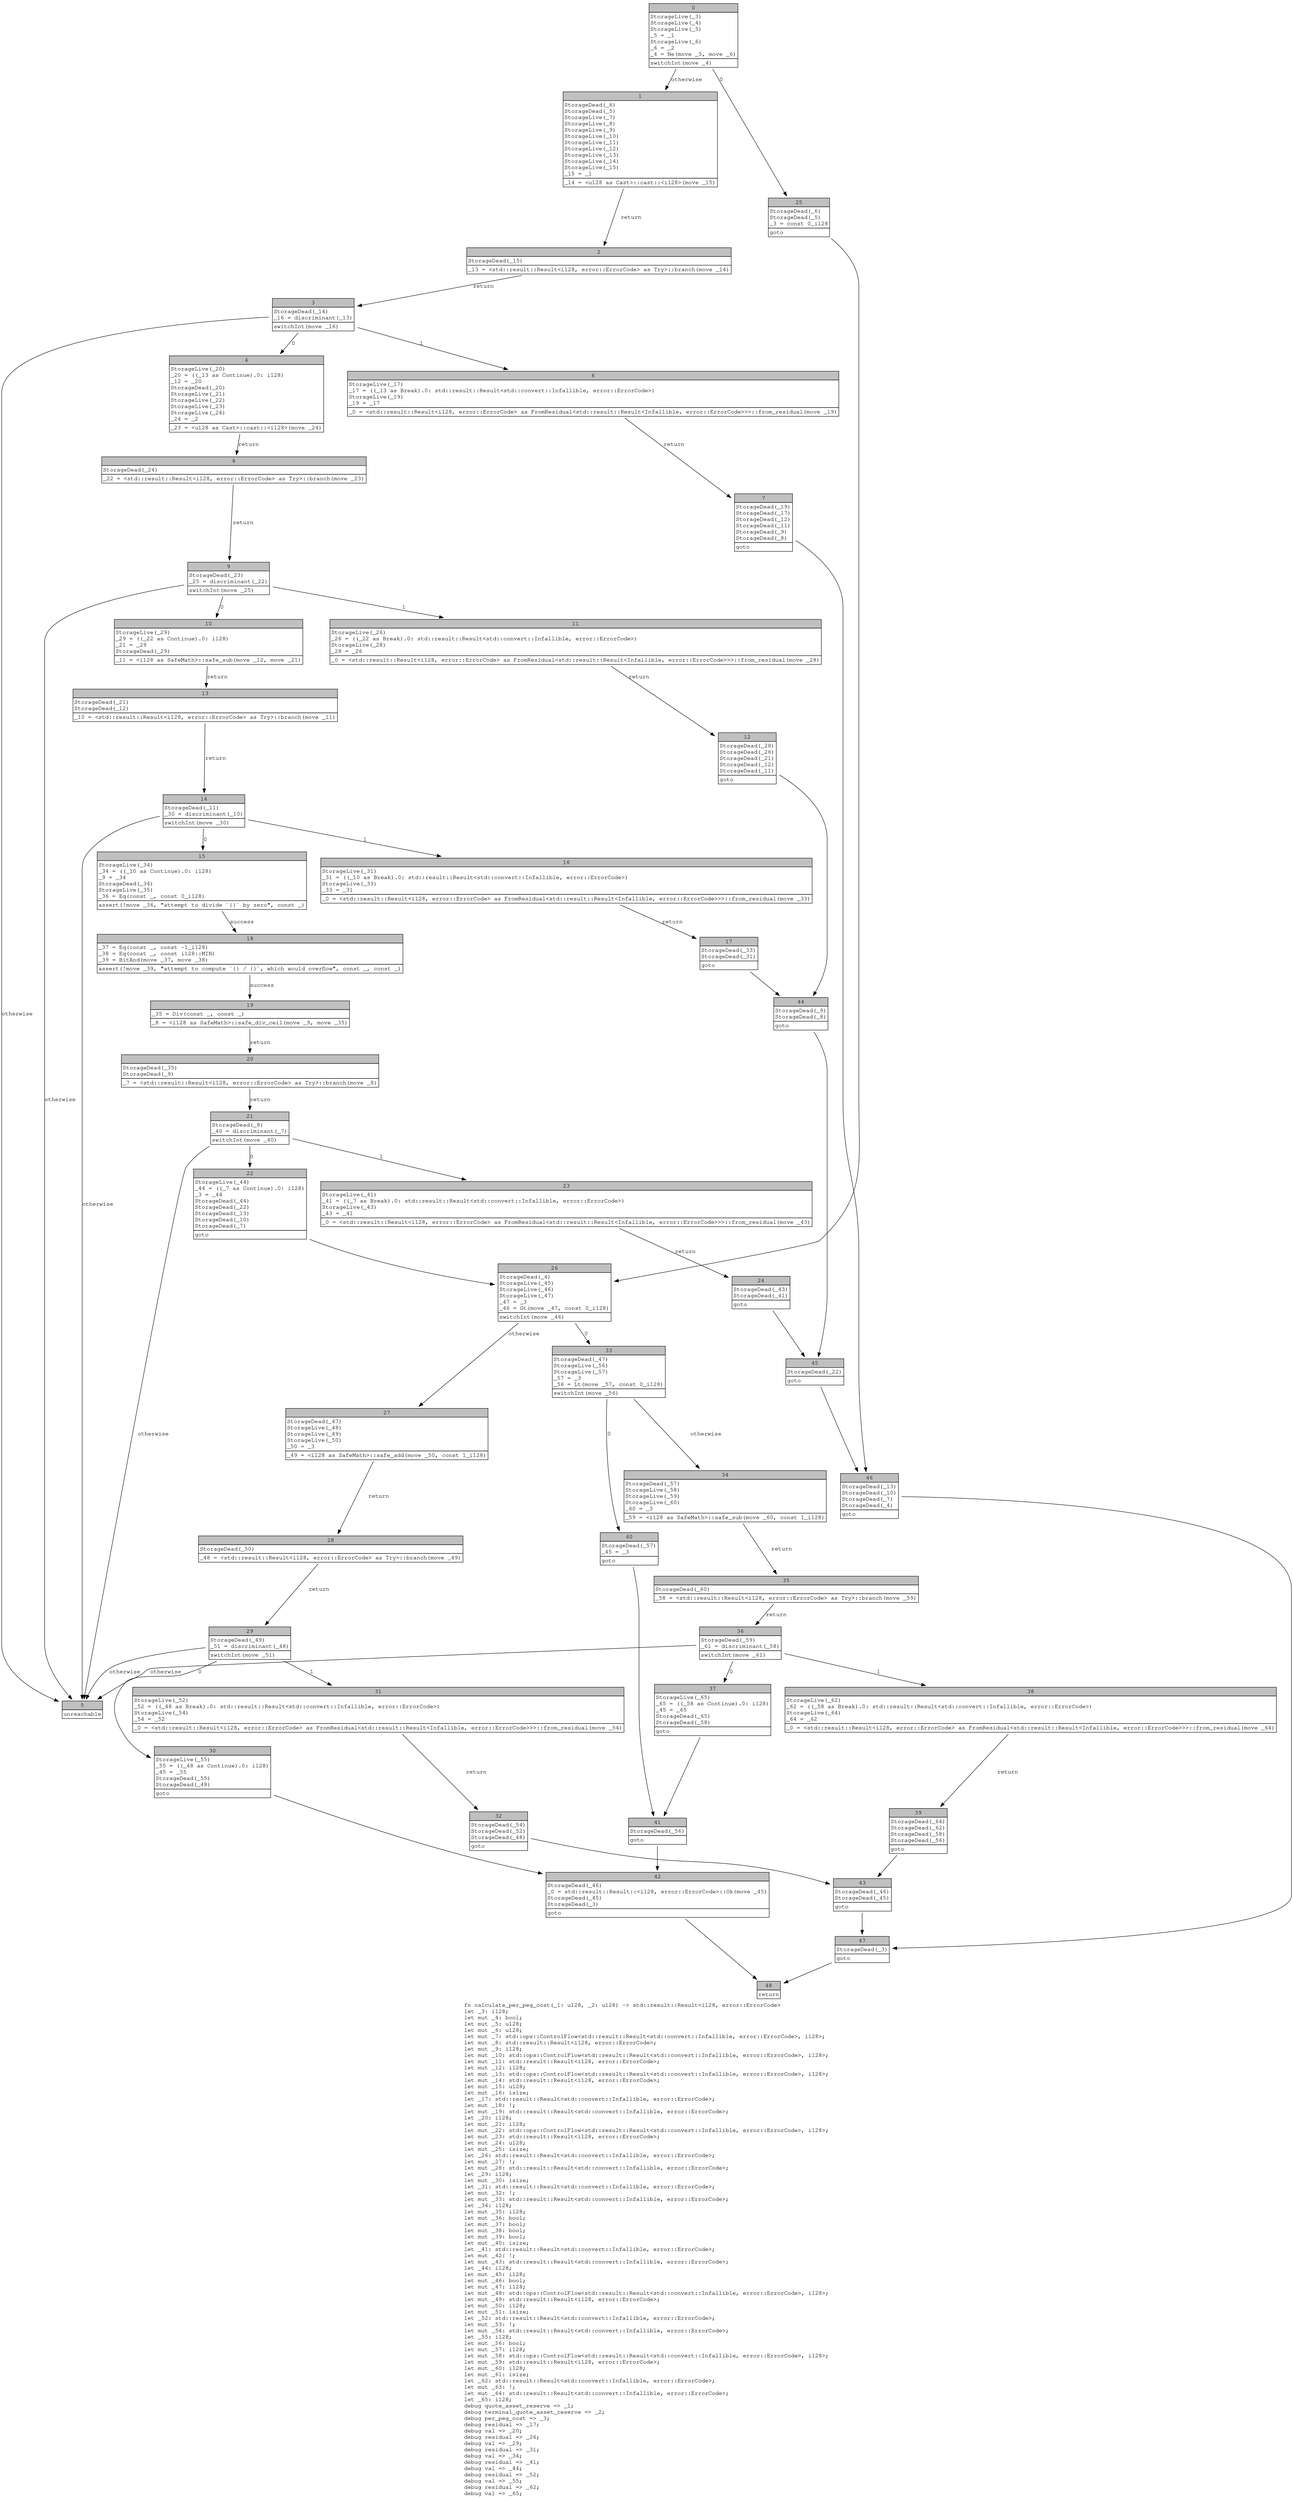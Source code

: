 digraph Mir_0_2712 {
    graph [fontname="Courier, monospace"];
    node [fontname="Courier, monospace"];
    edge [fontname="Courier, monospace"];
    label=<fn calculate_per_peg_cost(_1: u128, _2: u128) -&gt; std::result::Result&lt;i128, error::ErrorCode&gt;<br align="left"/>let _3: i128;<br align="left"/>let mut _4: bool;<br align="left"/>let mut _5: u128;<br align="left"/>let mut _6: u128;<br align="left"/>let mut _7: std::ops::ControlFlow&lt;std::result::Result&lt;std::convert::Infallible, error::ErrorCode&gt;, i128&gt;;<br align="left"/>let mut _8: std::result::Result&lt;i128, error::ErrorCode&gt;;<br align="left"/>let mut _9: i128;<br align="left"/>let mut _10: std::ops::ControlFlow&lt;std::result::Result&lt;std::convert::Infallible, error::ErrorCode&gt;, i128&gt;;<br align="left"/>let mut _11: std::result::Result&lt;i128, error::ErrorCode&gt;;<br align="left"/>let mut _12: i128;<br align="left"/>let mut _13: std::ops::ControlFlow&lt;std::result::Result&lt;std::convert::Infallible, error::ErrorCode&gt;, i128&gt;;<br align="left"/>let mut _14: std::result::Result&lt;i128, error::ErrorCode&gt;;<br align="left"/>let mut _15: u128;<br align="left"/>let mut _16: isize;<br align="left"/>let _17: std::result::Result&lt;std::convert::Infallible, error::ErrorCode&gt;;<br align="left"/>let mut _18: !;<br align="left"/>let mut _19: std::result::Result&lt;std::convert::Infallible, error::ErrorCode&gt;;<br align="left"/>let _20: i128;<br align="left"/>let mut _21: i128;<br align="left"/>let mut _22: std::ops::ControlFlow&lt;std::result::Result&lt;std::convert::Infallible, error::ErrorCode&gt;, i128&gt;;<br align="left"/>let mut _23: std::result::Result&lt;i128, error::ErrorCode&gt;;<br align="left"/>let mut _24: u128;<br align="left"/>let mut _25: isize;<br align="left"/>let _26: std::result::Result&lt;std::convert::Infallible, error::ErrorCode&gt;;<br align="left"/>let mut _27: !;<br align="left"/>let mut _28: std::result::Result&lt;std::convert::Infallible, error::ErrorCode&gt;;<br align="left"/>let _29: i128;<br align="left"/>let mut _30: isize;<br align="left"/>let _31: std::result::Result&lt;std::convert::Infallible, error::ErrorCode&gt;;<br align="left"/>let mut _32: !;<br align="left"/>let mut _33: std::result::Result&lt;std::convert::Infallible, error::ErrorCode&gt;;<br align="left"/>let _34: i128;<br align="left"/>let mut _35: i128;<br align="left"/>let mut _36: bool;<br align="left"/>let mut _37: bool;<br align="left"/>let mut _38: bool;<br align="left"/>let mut _39: bool;<br align="left"/>let mut _40: isize;<br align="left"/>let _41: std::result::Result&lt;std::convert::Infallible, error::ErrorCode&gt;;<br align="left"/>let mut _42: !;<br align="left"/>let mut _43: std::result::Result&lt;std::convert::Infallible, error::ErrorCode&gt;;<br align="left"/>let _44: i128;<br align="left"/>let mut _45: i128;<br align="left"/>let mut _46: bool;<br align="left"/>let mut _47: i128;<br align="left"/>let mut _48: std::ops::ControlFlow&lt;std::result::Result&lt;std::convert::Infallible, error::ErrorCode&gt;, i128&gt;;<br align="left"/>let mut _49: std::result::Result&lt;i128, error::ErrorCode&gt;;<br align="left"/>let mut _50: i128;<br align="left"/>let mut _51: isize;<br align="left"/>let _52: std::result::Result&lt;std::convert::Infallible, error::ErrorCode&gt;;<br align="left"/>let mut _53: !;<br align="left"/>let mut _54: std::result::Result&lt;std::convert::Infallible, error::ErrorCode&gt;;<br align="left"/>let _55: i128;<br align="left"/>let mut _56: bool;<br align="left"/>let mut _57: i128;<br align="left"/>let mut _58: std::ops::ControlFlow&lt;std::result::Result&lt;std::convert::Infallible, error::ErrorCode&gt;, i128&gt;;<br align="left"/>let mut _59: std::result::Result&lt;i128, error::ErrorCode&gt;;<br align="left"/>let mut _60: i128;<br align="left"/>let mut _61: isize;<br align="left"/>let _62: std::result::Result&lt;std::convert::Infallible, error::ErrorCode&gt;;<br align="left"/>let mut _63: !;<br align="left"/>let mut _64: std::result::Result&lt;std::convert::Infallible, error::ErrorCode&gt;;<br align="left"/>let _65: i128;<br align="left"/>debug quote_asset_reserve =&gt; _1;<br align="left"/>debug terminal_quote_asset_reserve =&gt; _2;<br align="left"/>debug per_peg_cost =&gt; _3;<br align="left"/>debug residual =&gt; _17;<br align="left"/>debug val =&gt; _20;<br align="left"/>debug residual =&gt; _26;<br align="left"/>debug val =&gt; _29;<br align="left"/>debug residual =&gt; _31;<br align="left"/>debug val =&gt; _34;<br align="left"/>debug residual =&gt; _41;<br align="left"/>debug val =&gt; _44;<br align="left"/>debug residual =&gt; _52;<br align="left"/>debug val =&gt; _55;<br align="left"/>debug residual =&gt; _62;<br align="left"/>debug val =&gt; _65;<br align="left"/>>;
    bb0__0_2712 [shape="none", label=<<table border="0" cellborder="1" cellspacing="0"><tr><td bgcolor="gray" align="center" colspan="1">0</td></tr><tr><td align="left" balign="left">StorageLive(_3)<br/>StorageLive(_4)<br/>StorageLive(_5)<br/>_5 = _1<br/>StorageLive(_6)<br/>_6 = _2<br/>_4 = Ne(move _5, move _6)<br/></td></tr><tr><td align="left">switchInt(move _4)</td></tr></table>>];
    bb1__0_2712 [shape="none", label=<<table border="0" cellborder="1" cellspacing="0"><tr><td bgcolor="gray" align="center" colspan="1">1</td></tr><tr><td align="left" balign="left">StorageDead(_6)<br/>StorageDead(_5)<br/>StorageLive(_7)<br/>StorageLive(_8)<br/>StorageLive(_9)<br/>StorageLive(_10)<br/>StorageLive(_11)<br/>StorageLive(_12)<br/>StorageLive(_13)<br/>StorageLive(_14)<br/>StorageLive(_15)<br/>_15 = _1<br/></td></tr><tr><td align="left">_14 = &lt;u128 as Cast&gt;::cast::&lt;i128&gt;(move _15)</td></tr></table>>];
    bb2__0_2712 [shape="none", label=<<table border="0" cellborder="1" cellspacing="0"><tr><td bgcolor="gray" align="center" colspan="1">2</td></tr><tr><td align="left" balign="left">StorageDead(_15)<br/></td></tr><tr><td align="left">_13 = &lt;std::result::Result&lt;i128, error::ErrorCode&gt; as Try&gt;::branch(move _14)</td></tr></table>>];
    bb3__0_2712 [shape="none", label=<<table border="0" cellborder="1" cellspacing="0"><tr><td bgcolor="gray" align="center" colspan="1">3</td></tr><tr><td align="left" balign="left">StorageDead(_14)<br/>_16 = discriminant(_13)<br/></td></tr><tr><td align="left">switchInt(move _16)</td></tr></table>>];
    bb4__0_2712 [shape="none", label=<<table border="0" cellborder="1" cellspacing="0"><tr><td bgcolor="gray" align="center" colspan="1">4</td></tr><tr><td align="left" balign="left">StorageLive(_20)<br/>_20 = ((_13 as Continue).0: i128)<br/>_12 = _20<br/>StorageDead(_20)<br/>StorageLive(_21)<br/>StorageLive(_22)<br/>StorageLive(_23)<br/>StorageLive(_24)<br/>_24 = _2<br/></td></tr><tr><td align="left">_23 = &lt;u128 as Cast&gt;::cast::&lt;i128&gt;(move _24)</td></tr></table>>];
    bb5__0_2712 [shape="none", label=<<table border="0" cellborder="1" cellspacing="0"><tr><td bgcolor="gray" align="center" colspan="1">5</td></tr><tr><td align="left">unreachable</td></tr></table>>];
    bb6__0_2712 [shape="none", label=<<table border="0" cellborder="1" cellspacing="0"><tr><td bgcolor="gray" align="center" colspan="1">6</td></tr><tr><td align="left" balign="left">StorageLive(_17)<br/>_17 = ((_13 as Break).0: std::result::Result&lt;std::convert::Infallible, error::ErrorCode&gt;)<br/>StorageLive(_19)<br/>_19 = _17<br/></td></tr><tr><td align="left">_0 = &lt;std::result::Result&lt;i128, error::ErrorCode&gt; as FromResidual&lt;std::result::Result&lt;Infallible, error::ErrorCode&gt;&gt;&gt;::from_residual(move _19)</td></tr></table>>];
    bb7__0_2712 [shape="none", label=<<table border="0" cellborder="1" cellspacing="0"><tr><td bgcolor="gray" align="center" colspan="1">7</td></tr><tr><td align="left" balign="left">StorageDead(_19)<br/>StorageDead(_17)<br/>StorageDead(_12)<br/>StorageDead(_11)<br/>StorageDead(_9)<br/>StorageDead(_8)<br/></td></tr><tr><td align="left">goto</td></tr></table>>];
    bb8__0_2712 [shape="none", label=<<table border="0" cellborder="1" cellspacing="0"><tr><td bgcolor="gray" align="center" colspan="1">8</td></tr><tr><td align="left" balign="left">StorageDead(_24)<br/></td></tr><tr><td align="left">_22 = &lt;std::result::Result&lt;i128, error::ErrorCode&gt; as Try&gt;::branch(move _23)</td></tr></table>>];
    bb9__0_2712 [shape="none", label=<<table border="0" cellborder="1" cellspacing="0"><tr><td bgcolor="gray" align="center" colspan="1">9</td></tr><tr><td align="left" balign="left">StorageDead(_23)<br/>_25 = discriminant(_22)<br/></td></tr><tr><td align="left">switchInt(move _25)</td></tr></table>>];
    bb10__0_2712 [shape="none", label=<<table border="0" cellborder="1" cellspacing="0"><tr><td bgcolor="gray" align="center" colspan="1">10</td></tr><tr><td align="left" balign="left">StorageLive(_29)<br/>_29 = ((_22 as Continue).0: i128)<br/>_21 = _29<br/>StorageDead(_29)<br/></td></tr><tr><td align="left">_11 = &lt;i128 as SafeMath&gt;::safe_sub(move _12, move _21)</td></tr></table>>];
    bb11__0_2712 [shape="none", label=<<table border="0" cellborder="1" cellspacing="0"><tr><td bgcolor="gray" align="center" colspan="1">11</td></tr><tr><td align="left" balign="left">StorageLive(_26)<br/>_26 = ((_22 as Break).0: std::result::Result&lt;std::convert::Infallible, error::ErrorCode&gt;)<br/>StorageLive(_28)<br/>_28 = _26<br/></td></tr><tr><td align="left">_0 = &lt;std::result::Result&lt;i128, error::ErrorCode&gt; as FromResidual&lt;std::result::Result&lt;Infallible, error::ErrorCode&gt;&gt;&gt;::from_residual(move _28)</td></tr></table>>];
    bb12__0_2712 [shape="none", label=<<table border="0" cellborder="1" cellspacing="0"><tr><td bgcolor="gray" align="center" colspan="1">12</td></tr><tr><td align="left" balign="left">StorageDead(_28)<br/>StorageDead(_26)<br/>StorageDead(_21)<br/>StorageDead(_12)<br/>StorageDead(_11)<br/></td></tr><tr><td align="left">goto</td></tr></table>>];
    bb13__0_2712 [shape="none", label=<<table border="0" cellborder="1" cellspacing="0"><tr><td bgcolor="gray" align="center" colspan="1">13</td></tr><tr><td align="left" balign="left">StorageDead(_21)<br/>StorageDead(_12)<br/></td></tr><tr><td align="left">_10 = &lt;std::result::Result&lt;i128, error::ErrorCode&gt; as Try&gt;::branch(move _11)</td></tr></table>>];
    bb14__0_2712 [shape="none", label=<<table border="0" cellborder="1" cellspacing="0"><tr><td bgcolor="gray" align="center" colspan="1">14</td></tr><tr><td align="left" balign="left">StorageDead(_11)<br/>_30 = discriminant(_10)<br/></td></tr><tr><td align="left">switchInt(move _30)</td></tr></table>>];
    bb15__0_2712 [shape="none", label=<<table border="0" cellborder="1" cellspacing="0"><tr><td bgcolor="gray" align="center" colspan="1">15</td></tr><tr><td align="left" balign="left">StorageLive(_34)<br/>_34 = ((_10 as Continue).0: i128)<br/>_9 = _34<br/>StorageDead(_34)<br/>StorageLive(_35)<br/>_36 = Eq(const _, const 0_i128)<br/></td></tr><tr><td align="left">assert(!move _36, &quot;attempt to divide `{}` by zero&quot;, const _)</td></tr></table>>];
    bb16__0_2712 [shape="none", label=<<table border="0" cellborder="1" cellspacing="0"><tr><td bgcolor="gray" align="center" colspan="1">16</td></tr><tr><td align="left" balign="left">StorageLive(_31)<br/>_31 = ((_10 as Break).0: std::result::Result&lt;std::convert::Infallible, error::ErrorCode&gt;)<br/>StorageLive(_33)<br/>_33 = _31<br/></td></tr><tr><td align="left">_0 = &lt;std::result::Result&lt;i128, error::ErrorCode&gt; as FromResidual&lt;std::result::Result&lt;Infallible, error::ErrorCode&gt;&gt;&gt;::from_residual(move _33)</td></tr></table>>];
    bb17__0_2712 [shape="none", label=<<table border="0" cellborder="1" cellspacing="0"><tr><td bgcolor="gray" align="center" colspan="1">17</td></tr><tr><td align="left" balign="left">StorageDead(_33)<br/>StorageDead(_31)<br/></td></tr><tr><td align="left">goto</td></tr></table>>];
    bb18__0_2712 [shape="none", label=<<table border="0" cellborder="1" cellspacing="0"><tr><td bgcolor="gray" align="center" colspan="1">18</td></tr><tr><td align="left" balign="left">_37 = Eq(const _, const -1_i128)<br/>_38 = Eq(const _, const i128::MIN)<br/>_39 = BitAnd(move _37, move _38)<br/></td></tr><tr><td align="left">assert(!move _39, &quot;attempt to compute `{} / {}`, which would overflow&quot;, const _, const _)</td></tr></table>>];
    bb19__0_2712 [shape="none", label=<<table border="0" cellborder="1" cellspacing="0"><tr><td bgcolor="gray" align="center" colspan="1">19</td></tr><tr><td align="left" balign="left">_35 = Div(const _, const _)<br/></td></tr><tr><td align="left">_8 = &lt;i128 as SafeMath&gt;::safe_div_ceil(move _9, move _35)</td></tr></table>>];
    bb20__0_2712 [shape="none", label=<<table border="0" cellborder="1" cellspacing="0"><tr><td bgcolor="gray" align="center" colspan="1">20</td></tr><tr><td align="left" balign="left">StorageDead(_35)<br/>StorageDead(_9)<br/></td></tr><tr><td align="left">_7 = &lt;std::result::Result&lt;i128, error::ErrorCode&gt; as Try&gt;::branch(move _8)</td></tr></table>>];
    bb21__0_2712 [shape="none", label=<<table border="0" cellborder="1" cellspacing="0"><tr><td bgcolor="gray" align="center" colspan="1">21</td></tr><tr><td align="left" balign="left">StorageDead(_8)<br/>_40 = discriminant(_7)<br/></td></tr><tr><td align="left">switchInt(move _40)</td></tr></table>>];
    bb22__0_2712 [shape="none", label=<<table border="0" cellborder="1" cellspacing="0"><tr><td bgcolor="gray" align="center" colspan="1">22</td></tr><tr><td align="left" balign="left">StorageLive(_44)<br/>_44 = ((_7 as Continue).0: i128)<br/>_3 = _44<br/>StorageDead(_44)<br/>StorageDead(_22)<br/>StorageDead(_13)<br/>StorageDead(_10)<br/>StorageDead(_7)<br/></td></tr><tr><td align="left">goto</td></tr></table>>];
    bb23__0_2712 [shape="none", label=<<table border="0" cellborder="1" cellspacing="0"><tr><td bgcolor="gray" align="center" colspan="1">23</td></tr><tr><td align="left" balign="left">StorageLive(_41)<br/>_41 = ((_7 as Break).0: std::result::Result&lt;std::convert::Infallible, error::ErrorCode&gt;)<br/>StorageLive(_43)<br/>_43 = _41<br/></td></tr><tr><td align="left">_0 = &lt;std::result::Result&lt;i128, error::ErrorCode&gt; as FromResidual&lt;std::result::Result&lt;Infallible, error::ErrorCode&gt;&gt;&gt;::from_residual(move _43)</td></tr></table>>];
    bb24__0_2712 [shape="none", label=<<table border="0" cellborder="1" cellspacing="0"><tr><td bgcolor="gray" align="center" colspan="1">24</td></tr><tr><td align="left" balign="left">StorageDead(_43)<br/>StorageDead(_41)<br/></td></tr><tr><td align="left">goto</td></tr></table>>];
    bb25__0_2712 [shape="none", label=<<table border="0" cellborder="1" cellspacing="0"><tr><td bgcolor="gray" align="center" colspan="1">25</td></tr><tr><td align="left" balign="left">StorageDead(_6)<br/>StorageDead(_5)<br/>_3 = const 0_i128<br/></td></tr><tr><td align="left">goto</td></tr></table>>];
    bb26__0_2712 [shape="none", label=<<table border="0" cellborder="1" cellspacing="0"><tr><td bgcolor="gray" align="center" colspan="1">26</td></tr><tr><td align="left" balign="left">StorageDead(_4)<br/>StorageLive(_45)<br/>StorageLive(_46)<br/>StorageLive(_47)<br/>_47 = _3<br/>_46 = Gt(move _47, const 0_i128)<br/></td></tr><tr><td align="left">switchInt(move _46)</td></tr></table>>];
    bb27__0_2712 [shape="none", label=<<table border="0" cellborder="1" cellspacing="0"><tr><td bgcolor="gray" align="center" colspan="1">27</td></tr><tr><td align="left" balign="left">StorageDead(_47)<br/>StorageLive(_48)<br/>StorageLive(_49)<br/>StorageLive(_50)<br/>_50 = _3<br/></td></tr><tr><td align="left">_49 = &lt;i128 as SafeMath&gt;::safe_add(move _50, const 1_i128)</td></tr></table>>];
    bb28__0_2712 [shape="none", label=<<table border="0" cellborder="1" cellspacing="0"><tr><td bgcolor="gray" align="center" colspan="1">28</td></tr><tr><td align="left" balign="left">StorageDead(_50)<br/></td></tr><tr><td align="left">_48 = &lt;std::result::Result&lt;i128, error::ErrorCode&gt; as Try&gt;::branch(move _49)</td></tr></table>>];
    bb29__0_2712 [shape="none", label=<<table border="0" cellborder="1" cellspacing="0"><tr><td bgcolor="gray" align="center" colspan="1">29</td></tr><tr><td align="left" balign="left">StorageDead(_49)<br/>_51 = discriminant(_48)<br/></td></tr><tr><td align="left">switchInt(move _51)</td></tr></table>>];
    bb30__0_2712 [shape="none", label=<<table border="0" cellborder="1" cellspacing="0"><tr><td bgcolor="gray" align="center" colspan="1">30</td></tr><tr><td align="left" balign="left">StorageLive(_55)<br/>_55 = ((_48 as Continue).0: i128)<br/>_45 = _55<br/>StorageDead(_55)<br/>StorageDead(_48)<br/></td></tr><tr><td align="left">goto</td></tr></table>>];
    bb31__0_2712 [shape="none", label=<<table border="0" cellborder="1" cellspacing="0"><tr><td bgcolor="gray" align="center" colspan="1">31</td></tr><tr><td align="left" balign="left">StorageLive(_52)<br/>_52 = ((_48 as Break).0: std::result::Result&lt;std::convert::Infallible, error::ErrorCode&gt;)<br/>StorageLive(_54)<br/>_54 = _52<br/></td></tr><tr><td align="left">_0 = &lt;std::result::Result&lt;i128, error::ErrorCode&gt; as FromResidual&lt;std::result::Result&lt;Infallible, error::ErrorCode&gt;&gt;&gt;::from_residual(move _54)</td></tr></table>>];
    bb32__0_2712 [shape="none", label=<<table border="0" cellborder="1" cellspacing="0"><tr><td bgcolor="gray" align="center" colspan="1">32</td></tr><tr><td align="left" balign="left">StorageDead(_54)<br/>StorageDead(_52)<br/>StorageDead(_48)<br/></td></tr><tr><td align="left">goto</td></tr></table>>];
    bb33__0_2712 [shape="none", label=<<table border="0" cellborder="1" cellspacing="0"><tr><td bgcolor="gray" align="center" colspan="1">33</td></tr><tr><td align="left" balign="left">StorageDead(_47)<br/>StorageLive(_56)<br/>StorageLive(_57)<br/>_57 = _3<br/>_56 = Lt(move _57, const 0_i128)<br/></td></tr><tr><td align="left">switchInt(move _56)</td></tr></table>>];
    bb34__0_2712 [shape="none", label=<<table border="0" cellborder="1" cellspacing="0"><tr><td bgcolor="gray" align="center" colspan="1">34</td></tr><tr><td align="left" balign="left">StorageDead(_57)<br/>StorageLive(_58)<br/>StorageLive(_59)<br/>StorageLive(_60)<br/>_60 = _3<br/></td></tr><tr><td align="left">_59 = &lt;i128 as SafeMath&gt;::safe_sub(move _60, const 1_i128)</td></tr></table>>];
    bb35__0_2712 [shape="none", label=<<table border="0" cellborder="1" cellspacing="0"><tr><td bgcolor="gray" align="center" colspan="1">35</td></tr><tr><td align="left" balign="left">StorageDead(_60)<br/></td></tr><tr><td align="left">_58 = &lt;std::result::Result&lt;i128, error::ErrorCode&gt; as Try&gt;::branch(move _59)</td></tr></table>>];
    bb36__0_2712 [shape="none", label=<<table border="0" cellborder="1" cellspacing="0"><tr><td bgcolor="gray" align="center" colspan="1">36</td></tr><tr><td align="left" balign="left">StorageDead(_59)<br/>_61 = discriminant(_58)<br/></td></tr><tr><td align="left">switchInt(move _61)</td></tr></table>>];
    bb37__0_2712 [shape="none", label=<<table border="0" cellborder="1" cellspacing="0"><tr><td bgcolor="gray" align="center" colspan="1">37</td></tr><tr><td align="left" balign="left">StorageLive(_65)<br/>_65 = ((_58 as Continue).0: i128)<br/>_45 = _65<br/>StorageDead(_65)<br/>StorageDead(_58)<br/></td></tr><tr><td align="left">goto</td></tr></table>>];
    bb38__0_2712 [shape="none", label=<<table border="0" cellborder="1" cellspacing="0"><tr><td bgcolor="gray" align="center" colspan="1">38</td></tr><tr><td align="left" balign="left">StorageLive(_62)<br/>_62 = ((_58 as Break).0: std::result::Result&lt;std::convert::Infallible, error::ErrorCode&gt;)<br/>StorageLive(_64)<br/>_64 = _62<br/></td></tr><tr><td align="left">_0 = &lt;std::result::Result&lt;i128, error::ErrorCode&gt; as FromResidual&lt;std::result::Result&lt;Infallible, error::ErrorCode&gt;&gt;&gt;::from_residual(move _64)</td></tr></table>>];
    bb39__0_2712 [shape="none", label=<<table border="0" cellborder="1" cellspacing="0"><tr><td bgcolor="gray" align="center" colspan="1">39</td></tr><tr><td align="left" balign="left">StorageDead(_64)<br/>StorageDead(_62)<br/>StorageDead(_58)<br/>StorageDead(_56)<br/></td></tr><tr><td align="left">goto</td></tr></table>>];
    bb40__0_2712 [shape="none", label=<<table border="0" cellborder="1" cellspacing="0"><tr><td bgcolor="gray" align="center" colspan="1">40</td></tr><tr><td align="left" balign="left">StorageDead(_57)<br/>_45 = _3<br/></td></tr><tr><td align="left">goto</td></tr></table>>];
    bb41__0_2712 [shape="none", label=<<table border="0" cellborder="1" cellspacing="0"><tr><td bgcolor="gray" align="center" colspan="1">41</td></tr><tr><td align="left" balign="left">StorageDead(_56)<br/></td></tr><tr><td align="left">goto</td></tr></table>>];
    bb42__0_2712 [shape="none", label=<<table border="0" cellborder="1" cellspacing="0"><tr><td bgcolor="gray" align="center" colspan="1">42</td></tr><tr><td align="left" balign="left">StorageDead(_46)<br/>_0 = std::result::Result::&lt;i128, error::ErrorCode&gt;::Ok(move _45)<br/>StorageDead(_45)<br/>StorageDead(_3)<br/></td></tr><tr><td align="left">goto</td></tr></table>>];
    bb43__0_2712 [shape="none", label=<<table border="0" cellborder="1" cellspacing="0"><tr><td bgcolor="gray" align="center" colspan="1">43</td></tr><tr><td align="left" balign="left">StorageDead(_46)<br/>StorageDead(_45)<br/></td></tr><tr><td align="left">goto</td></tr></table>>];
    bb44__0_2712 [shape="none", label=<<table border="0" cellborder="1" cellspacing="0"><tr><td bgcolor="gray" align="center" colspan="1">44</td></tr><tr><td align="left" balign="left">StorageDead(_9)<br/>StorageDead(_8)<br/></td></tr><tr><td align="left">goto</td></tr></table>>];
    bb45__0_2712 [shape="none", label=<<table border="0" cellborder="1" cellspacing="0"><tr><td bgcolor="gray" align="center" colspan="1">45</td></tr><tr><td align="left" balign="left">StorageDead(_22)<br/></td></tr><tr><td align="left">goto</td></tr></table>>];
    bb46__0_2712 [shape="none", label=<<table border="0" cellborder="1" cellspacing="0"><tr><td bgcolor="gray" align="center" colspan="1">46</td></tr><tr><td align="left" balign="left">StorageDead(_13)<br/>StorageDead(_10)<br/>StorageDead(_7)<br/>StorageDead(_4)<br/></td></tr><tr><td align="left">goto</td></tr></table>>];
    bb47__0_2712 [shape="none", label=<<table border="0" cellborder="1" cellspacing="0"><tr><td bgcolor="gray" align="center" colspan="1">47</td></tr><tr><td align="left" balign="left">StorageDead(_3)<br/></td></tr><tr><td align="left">goto</td></tr></table>>];
    bb48__0_2712 [shape="none", label=<<table border="0" cellborder="1" cellspacing="0"><tr><td bgcolor="gray" align="center" colspan="1">48</td></tr><tr><td align="left">return</td></tr></table>>];
    bb0__0_2712 -> bb25__0_2712 [label="0"];
    bb0__0_2712 -> bb1__0_2712 [label="otherwise"];
    bb1__0_2712 -> bb2__0_2712 [label="return"];
    bb2__0_2712 -> bb3__0_2712 [label="return"];
    bb3__0_2712 -> bb4__0_2712 [label="0"];
    bb3__0_2712 -> bb6__0_2712 [label="1"];
    bb3__0_2712 -> bb5__0_2712 [label="otherwise"];
    bb4__0_2712 -> bb8__0_2712 [label="return"];
    bb6__0_2712 -> bb7__0_2712 [label="return"];
    bb7__0_2712 -> bb46__0_2712 [label=""];
    bb8__0_2712 -> bb9__0_2712 [label="return"];
    bb9__0_2712 -> bb10__0_2712 [label="0"];
    bb9__0_2712 -> bb11__0_2712 [label="1"];
    bb9__0_2712 -> bb5__0_2712 [label="otherwise"];
    bb10__0_2712 -> bb13__0_2712 [label="return"];
    bb11__0_2712 -> bb12__0_2712 [label="return"];
    bb12__0_2712 -> bb44__0_2712 [label=""];
    bb13__0_2712 -> bb14__0_2712 [label="return"];
    bb14__0_2712 -> bb15__0_2712 [label="0"];
    bb14__0_2712 -> bb16__0_2712 [label="1"];
    bb14__0_2712 -> bb5__0_2712 [label="otherwise"];
    bb15__0_2712 -> bb18__0_2712 [label="success"];
    bb16__0_2712 -> bb17__0_2712 [label="return"];
    bb17__0_2712 -> bb44__0_2712 [label=""];
    bb18__0_2712 -> bb19__0_2712 [label="success"];
    bb19__0_2712 -> bb20__0_2712 [label="return"];
    bb20__0_2712 -> bb21__0_2712 [label="return"];
    bb21__0_2712 -> bb22__0_2712 [label="0"];
    bb21__0_2712 -> bb23__0_2712 [label="1"];
    bb21__0_2712 -> bb5__0_2712 [label="otherwise"];
    bb22__0_2712 -> bb26__0_2712 [label=""];
    bb23__0_2712 -> bb24__0_2712 [label="return"];
    bb24__0_2712 -> bb45__0_2712 [label=""];
    bb25__0_2712 -> bb26__0_2712 [label=""];
    bb26__0_2712 -> bb33__0_2712 [label="0"];
    bb26__0_2712 -> bb27__0_2712 [label="otherwise"];
    bb27__0_2712 -> bb28__0_2712 [label="return"];
    bb28__0_2712 -> bb29__0_2712 [label="return"];
    bb29__0_2712 -> bb30__0_2712 [label="0"];
    bb29__0_2712 -> bb31__0_2712 [label="1"];
    bb29__0_2712 -> bb5__0_2712 [label="otherwise"];
    bb30__0_2712 -> bb42__0_2712 [label=""];
    bb31__0_2712 -> bb32__0_2712 [label="return"];
    bb32__0_2712 -> bb43__0_2712 [label=""];
    bb33__0_2712 -> bb40__0_2712 [label="0"];
    bb33__0_2712 -> bb34__0_2712 [label="otherwise"];
    bb34__0_2712 -> bb35__0_2712 [label="return"];
    bb35__0_2712 -> bb36__0_2712 [label="return"];
    bb36__0_2712 -> bb37__0_2712 [label="0"];
    bb36__0_2712 -> bb38__0_2712 [label="1"];
    bb36__0_2712 -> bb5__0_2712 [label="otherwise"];
    bb37__0_2712 -> bb41__0_2712 [label=""];
    bb38__0_2712 -> bb39__0_2712 [label="return"];
    bb39__0_2712 -> bb43__0_2712 [label=""];
    bb40__0_2712 -> bb41__0_2712 [label=""];
    bb41__0_2712 -> bb42__0_2712 [label=""];
    bb42__0_2712 -> bb48__0_2712 [label=""];
    bb43__0_2712 -> bb47__0_2712 [label=""];
    bb44__0_2712 -> bb45__0_2712 [label=""];
    bb45__0_2712 -> bb46__0_2712 [label=""];
    bb46__0_2712 -> bb47__0_2712 [label=""];
    bb47__0_2712 -> bb48__0_2712 [label=""];
}
